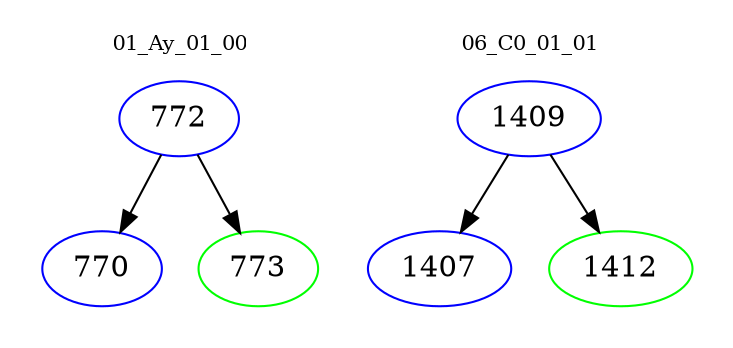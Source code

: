 digraph{
subgraph cluster_0 {
color = white
label = "01_Ay_01_00";
fontsize=10;
T0_772 [label="772", color="blue"]
T0_772 -> T0_770 [color="black"]
T0_770 [label="770", color="blue"]
T0_772 -> T0_773 [color="black"]
T0_773 [label="773", color="green"]
}
subgraph cluster_1 {
color = white
label = "06_C0_01_01";
fontsize=10;
T1_1409 [label="1409", color="blue"]
T1_1409 -> T1_1407 [color="black"]
T1_1407 [label="1407", color="blue"]
T1_1409 -> T1_1412 [color="black"]
T1_1412 [label="1412", color="green"]
}
}

